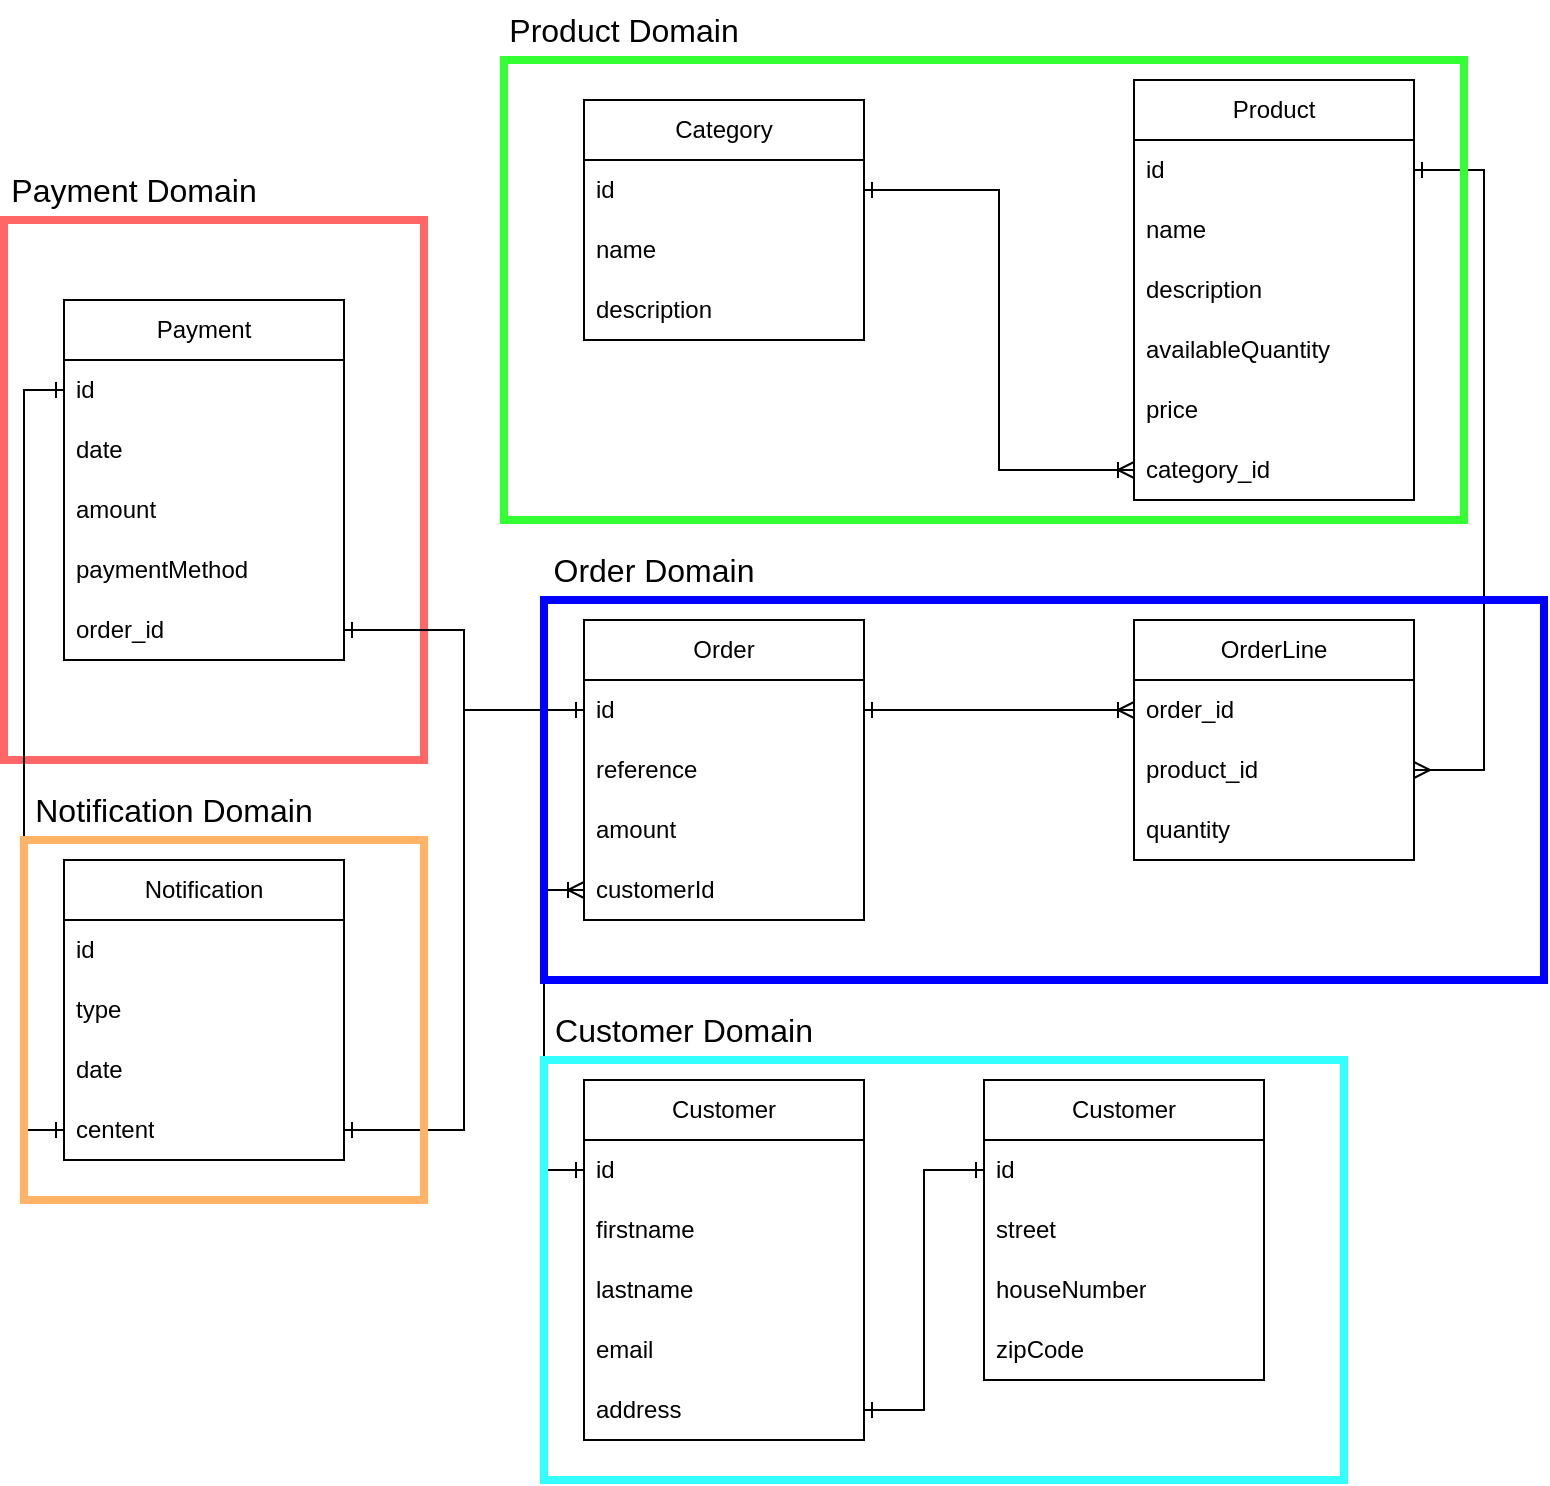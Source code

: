 <mxfile version="26.0.16">
  <diagram name="Page-1" id="Mlb91SAPiBVvL7GWT6lE">
    <mxGraphModel dx="2284" dy="1944" grid="1" gridSize="10" guides="1" tooltips="1" connect="1" arrows="1" fold="1" page="1" pageScale="1" pageWidth="850" pageHeight="1100" math="0" shadow="0">
      <root>
        <mxCell id="0" />
        <mxCell id="1" parent="0" />
        <mxCell id="5quEoUHLb-S4u43osXaJ-61" value="" style="rounded=0;whiteSpace=wrap;html=1;fillColor=none;strokeColor=#FF6666;strokeWidth=4;" vertex="1" parent="1">
          <mxGeometry x="-210" y="80" width="210" height="270" as="geometry" />
        </mxCell>
        <mxCell id="5quEoUHLb-S4u43osXaJ-1" value="Order" style="swimlane;fontStyle=0;childLayout=stackLayout;horizontal=1;startSize=30;horizontalStack=0;resizeParent=1;resizeParentMax=0;resizeLast=0;collapsible=1;marginBottom=0;whiteSpace=wrap;html=1;" vertex="1" parent="1">
          <mxGeometry x="80" y="280" width="140" height="150" as="geometry" />
        </mxCell>
        <mxCell id="5quEoUHLb-S4u43osXaJ-2" value="id" style="text;strokeColor=none;fillColor=none;align=left;verticalAlign=middle;spacingLeft=4;spacingRight=4;overflow=hidden;points=[[0,0.5],[1,0.5]];portConstraint=eastwest;rotatable=0;whiteSpace=wrap;html=1;" vertex="1" parent="5quEoUHLb-S4u43osXaJ-1">
          <mxGeometry y="30" width="140" height="30" as="geometry" />
        </mxCell>
        <mxCell id="5quEoUHLb-S4u43osXaJ-3" value="reference" style="text;strokeColor=none;fillColor=none;align=left;verticalAlign=middle;spacingLeft=4;spacingRight=4;overflow=hidden;points=[[0,0.5],[1,0.5]];portConstraint=eastwest;rotatable=0;whiteSpace=wrap;html=1;" vertex="1" parent="5quEoUHLb-S4u43osXaJ-1">
          <mxGeometry y="60" width="140" height="30" as="geometry" />
        </mxCell>
        <mxCell id="5quEoUHLb-S4u43osXaJ-4" value="amount" style="text;strokeColor=none;fillColor=none;align=left;verticalAlign=middle;spacingLeft=4;spacingRight=4;overflow=hidden;points=[[0,0.5],[1,0.5]];portConstraint=eastwest;rotatable=0;whiteSpace=wrap;html=1;" vertex="1" parent="5quEoUHLb-S4u43osXaJ-1">
          <mxGeometry y="90" width="140" height="30" as="geometry" />
        </mxCell>
        <mxCell id="5quEoUHLb-S4u43osXaJ-10" value="customerId" style="text;strokeColor=none;fillColor=none;align=left;verticalAlign=middle;spacingLeft=4;spacingRight=4;overflow=hidden;points=[[0,0.5],[1,0.5]];portConstraint=eastwest;rotatable=0;whiteSpace=wrap;html=1;" vertex="1" parent="5quEoUHLb-S4u43osXaJ-1">
          <mxGeometry y="120" width="140" height="30" as="geometry" />
        </mxCell>
        <mxCell id="5quEoUHLb-S4u43osXaJ-11" value="OrderLine" style="swimlane;fontStyle=0;childLayout=stackLayout;horizontal=1;startSize=30;horizontalStack=0;resizeParent=1;resizeParentMax=0;resizeLast=0;collapsible=1;marginBottom=0;whiteSpace=wrap;html=1;" vertex="1" parent="1">
          <mxGeometry x="355" y="280" width="140" height="120" as="geometry" />
        </mxCell>
        <mxCell id="5quEoUHLb-S4u43osXaJ-12" value="order_id" style="text;strokeColor=none;fillColor=none;align=left;verticalAlign=middle;spacingLeft=4;spacingRight=4;overflow=hidden;points=[[0,0.5],[1,0.5]];portConstraint=eastwest;rotatable=0;whiteSpace=wrap;html=1;" vertex="1" parent="5quEoUHLb-S4u43osXaJ-11">
          <mxGeometry y="30" width="140" height="30" as="geometry" />
        </mxCell>
        <mxCell id="5quEoUHLb-S4u43osXaJ-13" value="product_id" style="text;strokeColor=none;fillColor=none;align=left;verticalAlign=middle;spacingLeft=4;spacingRight=4;overflow=hidden;points=[[0,0.5],[1,0.5]];portConstraint=eastwest;rotatable=0;whiteSpace=wrap;html=1;" vertex="1" parent="5quEoUHLb-S4u43osXaJ-11">
          <mxGeometry y="60" width="140" height="30" as="geometry" />
        </mxCell>
        <mxCell id="5quEoUHLb-S4u43osXaJ-14" value="quantity" style="text;strokeColor=none;fillColor=none;align=left;verticalAlign=middle;spacingLeft=4;spacingRight=4;overflow=hidden;points=[[0,0.5],[1,0.5]];portConstraint=eastwest;rotatable=0;whiteSpace=wrap;html=1;" vertex="1" parent="5quEoUHLb-S4u43osXaJ-11">
          <mxGeometry y="90" width="140" height="30" as="geometry" />
        </mxCell>
        <mxCell id="5quEoUHLb-S4u43osXaJ-15" style="edgeStyle=orthogonalEdgeStyle;rounded=0;orthogonalLoop=1;jettySize=auto;html=1;exitX=1;exitY=0.5;exitDx=0;exitDy=0;entryX=0;entryY=0.5;entryDx=0;entryDy=0;endArrow=ERoneToMany;endFill=0;startArrow=ERone;startFill=0;" edge="1" parent="1" source="5quEoUHLb-S4u43osXaJ-2" target="5quEoUHLb-S4u43osXaJ-12">
          <mxGeometry relative="1" as="geometry" />
        </mxCell>
        <mxCell id="5quEoUHLb-S4u43osXaJ-16" value="Product" style="swimlane;fontStyle=0;childLayout=stackLayout;horizontal=1;startSize=30;horizontalStack=0;resizeParent=1;resizeParentMax=0;resizeLast=0;collapsible=1;marginBottom=0;whiteSpace=wrap;html=1;" vertex="1" parent="1">
          <mxGeometry x="355" y="10" width="140" height="210" as="geometry" />
        </mxCell>
        <mxCell id="5quEoUHLb-S4u43osXaJ-17" value="id" style="text;strokeColor=none;fillColor=none;align=left;verticalAlign=middle;spacingLeft=4;spacingRight=4;overflow=hidden;points=[[0,0.5],[1,0.5]];portConstraint=eastwest;rotatable=0;whiteSpace=wrap;html=1;" vertex="1" parent="5quEoUHLb-S4u43osXaJ-16">
          <mxGeometry y="30" width="140" height="30" as="geometry" />
        </mxCell>
        <mxCell id="5quEoUHLb-S4u43osXaJ-18" value="name" style="text;strokeColor=none;fillColor=none;align=left;verticalAlign=middle;spacingLeft=4;spacingRight=4;overflow=hidden;points=[[0,0.5],[1,0.5]];portConstraint=eastwest;rotatable=0;whiteSpace=wrap;html=1;" vertex="1" parent="5quEoUHLb-S4u43osXaJ-16">
          <mxGeometry y="60" width="140" height="30" as="geometry" />
        </mxCell>
        <mxCell id="5quEoUHLb-S4u43osXaJ-19" value="description" style="text;strokeColor=none;fillColor=none;align=left;verticalAlign=middle;spacingLeft=4;spacingRight=4;overflow=hidden;points=[[0,0.5],[1,0.5]];portConstraint=eastwest;rotatable=0;whiteSpace=wrap;html=1;" vertex="1" parent="5quEoUHLb-S4u43osXaJ-16">
          <mxGeometry y="90" width="140" height="30" as="geometry" />
        </mxCell>
        <mxCell id="5quEoUHLb-S4u43osXaJ-20" value="availableQuantity" style="text;strokeColor=none;fillColor=none;align=left;verticalAlign=middle;spacingLeft=4;spacingRight=4;overflow=hidden;points=[[0,0.5],[1,0.5]];portConstraint=eastwest;rotatable=0;whiteSpace=wrap;html=1;" vertex="1" parent="5quEoUHLb-S4u43osXaJ-16">
          <mxGeometry y="120" width="140" height="30" as="geometry" />
        </mxCell>
        <mxCell id="5quEoUHLb-S4u43osXaJ-21" value="price" style="text;strokeColor=none;fillColor=none;align=left;verticalAlign=middle;spacingLeft=4;spacingRight=4;overflow=hidden;points=[[0,0.5],[1,0.5]];portConstraint=eastwest;rotatable=0;whiteSpace=wrap;html=1;" vertex="1" parent="5quEoUHLb-S4u43osXaJ-16">
          <mxGeometry y="150" width="140" height="30" as="geometry" />
        </mxCell>
        <mxCell id="5quEoUHLb-S4u43osXaJ-22" value="category_id" style="text;strokeColor=none;fillColor=none;align=left;verticalAlign=middle;spacingLeft=4;spacingRight=4;overflow=hidden;points=[[0,0.5],[1,0.5]];portConstraint=eastwest;rotatable=0;whiteSpace=wrap;html=1;" vertex="1" parent="5quEoUHLb-S4u43osXaJ-16">
          <mxGeometry y="180" width="140" height="30" as="geometry" />
        </mxCell>
        <mxCell id="5quEoUHLb-S4u43osXaJ-23" value="Category" style="swimlane;fontStyle=0;childLayout=stackLayout;horizontal=1;startSize=30;horizontalStack=0;resizeParent=1;resizeParentMax=0;resizeLast=0;collapsible=1;marginBottom=0;whiteSpace=wrap;html=1;" vertex="1" parent="1">
          <mxGeometry x="80" y="20" width="140" height="120" as="geometry" />
        </mxCell>
        <mxCell id="5quEoUHLb-S4u43osXaJ-24" value="id" style="text;strokeColor=none;fillColor=none;align=left;verticalAlign=middle;spacingLeft=4;spacingRight=4;overflow=hidden;points=[[0,0.5],[1,0.5]];portConstraint=eastwest;rotatable=0;whiteSpace=wrap;html=1;" vertex="1" parent="5quEoUHLb-S4u43osXaJ-23">
          <mxGeometry y="30" width="140" height="30" as="geometry" />
        </mxCell>
        <mxCell id="5quEoUHLb-S4u43osXaJ-25" value="name" style="text;strokeColor=none;fillColor=none;align=left;verticalAlign=middle;spacingLeft=4;spacingRight=4;overflow=hidden;points=[[0,0.5],[1,0.5]];portConstraint=eastwest;rotatable=0;whiteSpace=wrap;html=1;" vertex="1" parent="5quEoUHLb-S4u43osXaJ-23">
          <mxGeometry y="60" width="140" height="30" as="geometry" />
        </mxCell>
        <mxCell id="5quEoUHLb-S4u43osXaJ-26" value="description" style="text;strokeColor=none;fillColor=none;align=left;verticalAlign=middle;spacingLeft=4;spacingRight=4;overflow=hidden;points=[[0,0.5],[1,0.5]];portConstraint=eastwest;rotatable=0;whiteSpace=wrap;html=1;" vertex="1" parent="5quEoUHLb-S4u43osXaJ-23">
          <mxGeometry y="90" width="140" height="30" as="geometry" />
        </mxCell>
        <mxCell id="5quEoUHLb-S4u43osXaJ-28" style="edgeStyle=orthogonalEdgeStyle;rounded=0;orthogonalLoop=1;jettySize=auto;html=1;exitX=1;exitY=0.5;exitDx=0;exitDy=0;entryX=0;entryY=0.5;entryDx=0;entryDy=0;startArrow=ERone;startFill=0;endArrow=ERoneToMany;endFill=0;" edge="1" parent="1" source="5quEoUHLb-S4u43osXaJ-24" target="5quEoUHLb-S4u43osXaJ-22">
          <mxGeometry relative="1" as="geometry" />
        </mxCell>
        <mxCell id="5quEoUHLb-S4u43osXaJ-29" style="edgeStyle=orthogonalEdgeStyle;rounded=0;orthogonalLoop=1;jettySize=auto;html=1;exitX=1;exitY=0.5;exitDx=0;exitDy=0;entryX=1;entryY=0.5;entryDx=0;entryDy=0;startArrow=ERone;startFill=0;endArrow=ERmany;endFill=0;" edge="1" parent="1" source="5quEoUHLb-S4u43osXaJ-17" target="5quEoUHLb-S4u43osXaJ-13">
          <mxGeometry relative="1" as="geometry">
            <Array as="points">
              <mxPoint x="530" y="55" />
              <mxPoint x="530" y="355" />
            </Array>
          </mxGeometry>
        </mxCell>
        <mxCell id="5quEoUHLb-S4u43osXaJ-31" value="Customer" style="swimlane;fontStyle=0;childLayout=stackLayout;horizontal=1;startSize=30;horizontalStack=0;resizeParent=1;resizeParentMax=0;resizeLast=0;collapsible=1;marginBottom=0;whiteSpace=wrap;html=1;" vertex="1" parent="1">
          <mxGeometry x="80" y="510" width="140" height="180" as="geometry" />
        </mxCell>
        <mxCell id="5quEoUHLb-S4u43osXaJ-32" value="id" style="text;strokeColor=none;fillColor=none;align=left;verticalAlign=middle;spacingLeft=4;spacingRight=4;overflow=hidden;points=[[0,0.5],[1,0.5]];portConstraint=eastwest;rotatable=0;whiteSpace=wrap;html=1;" vertex="1" parent="5quEoUHLb-S4u43osXaJ-31">
          <mxGeometry y="30" width="140" height="30" as="geometry" />
        </mxCell>
        <mxCell id="5quEoUHLb-S4u43osXaJ-33" value="firstname" style="text;strokeColor=none;fillColor=none;align=left;verticalAlign=middle;spacingLeft=4;spacingRight=4;overflow=hidden;points=[[0,0.5],[1,0.5]];portConstraint=eastwest;rotatable=0;whiteSpace=wrap;html=1;" vertex="1" parent="5quEoUHLb-S4u43osXaJ-31">
          <mxGeometry y="60" width="140" height="30" as="geometry" />
        </mxCell>
        <mxCell id="5quEoUHLb-S4u43osXaJ-34" value="lastname" style="text;strokeColor=none;fillColor=none;align=left;verticalAlign=middle;spacingLeft=4;spacingRight=4;overflow=hidden;points=[[0,0.5],[1,0.5]];portConstraint=eastwest;rotatable=0;whiteSpace=wrap;html=1;" vertex="1" parent="5quEoUHLb-S4u43osXaJ-31">
          <mxGeometry y="90" width="140" height="30" as="geometry" />
        </mxCell>
        <mxCell id="5quEoUHLb-S4u43osXaJ-35" value="email" style="text;strokeColor=none;fillColor=none;align=left;verticalAlign=middle;spacingLeft=4;spacingRight=4;overflow=hidden;points=[[0,0.5],[1,0.5]];portConstraint=eastwest;rotatable=0;whiteSpace=wrap;html=1;" vertex="1" parent="5quEoUHLb-S4u43osXaJ-31">
          <mxGeometry y="120" width="140" height="30" as="geometry" />
        </mxCell>
        <mxCell id="5quEoUHLb-S4u43osXaJ-36" value="address" style="text;strokeColor=none;fillColor=none;align=left;verticalAlign=middle;spacingLeft=4;spacingRight=4;overflow=hidden;points=[[0,0.5],[1,0.5]];portConstraint=eastwest;rotatable=0;whiteSpace=wrap;html=1;" vertex="1" parent="5quEoUHLb-S4u43osXaJ-31">
          <mxGeometry y="150" width="140" height="30" as="geometry" />
        </mxCell>
        <mxCell id="5quEoUHLb-S4u43osXaJ-37" value="Customer" style="swimlane;fontStyle=0;childLayout=stackLayout;horizontal=1;startSize=30;horizontalStack=0;resizeParent=1;resizeParentMax=0;resizeLast=0;collapsible=1;marginBottom=0;whiteSpace=wrap;html=1;" vertex="1" parent="1">
          <mxGeometry x="280" y="510" width="140" height="150" as="geometry" />
        </mxCell>
        <mxCell id="5quEoUHLb-S4u43osXaJ-38" value="id" style="text;strokeColor=none;fillColor=none;align=left;verticalAlign=middle;spacingLeft=4;spacingRight=4;overflow=hidden;points=[[0,0.5],[1,0.5]];portConstraint=eastwest;rotatable=0;whiteSpace=wrap;html=1;" vertex="1" parent="5quEoUHLb-S4u43osXaJ-37">
          <mxGeometry y="30" width="140" height="30" as="geometry" />
        </mxCell>
        <mxCell id="5quEoUHLb-S4u43osXaJ-39" value="street" style="text;strokeColor=none;fillColor=none;align=left;verticalAlign=middle;spacingLeft=4;spacingRight=4;overflow=hidden;points=[[0,0.5],[1,0.5]];portConstraint=eastwest;rotatable=0;whiteSpace=wrap;html=1;" vertex="1" parent="5quEoUHLb-S4u43osXaJ-37">
          <mxGeometry y="60" width="140" height="30" as="geometry" />
        </mxCell>
        <mxCell id="5quEoUHLb-S4u43osXaJ-40" value="houseNumber" style="text;strokeColor=none;fillColor=none;align=left;verticalAlign=middle;spacingLeft=4;spacingRight=4;overflow=hidden;points=[[0,0.5],[1,0.5]];portConstraint=eastwest;rotatable=0;whiteSpace=wrap;html=1;" vertex="1" parent="5quEoUHLb-S4u43osXaJ-37">
          <mxGeometry y="90" width="140" height="30" as="geometry" />
        </mxCell>
        <mxCell id="5quEoUHLb-S4u43osXaJ-41" value="zipCode" style="text;strokeColor=none;fillColor=none;align=left;verticalAlign=middle;spacingLeft=4;spacingRight=4;overflow=hidden;points=[[0,0.5],[1,0.5]];portConstraint=eastwest;rotatable=0;whiteSpace=wrap;html=1;" vertex="1" parent="5quEoUHLb-S4u43osXaJ-37">
          <mxGeometry y="120" width="140" height="30" as="geometry" />
        </mxCell>
        <mxCell id="5quEoUHLb-S4u43osXaJ-43" style="edgeStyle=orthogonalEdgeStyle;rounded=0;orthogonalLoop=1;jettySize=auto;html=1;exitX=0;exitY=0.5;exitDx=0;exitDy=0;entryX=1;entryY=0.5;entryDx=0;entryDy=0;startArrow=ERone;startFill=0;endArrow=ERone;endFill=0;" edge="1" parent="1" source="5quEoUHLb-S4u43osXaJ-38" target="5quEoUHLb-S4u43osXaJ-36">
          <mxGeometry relative="1" as="geometry" />
        </mxCell>
        <mxCell id="5quEoUHLb-S4u43osXaJ-44" style="edgeStyle=orthogonalEdgeStyle;rounded=0;orthogonalLoop=1;jettySize=auto;html=1;exitX=0;exitY=0.5;exitDx=0;exitDy=0;entryX=0;entryY=0.5;entryDx=0;entryDy=0;startArrow=ERone;startFill=0;endArrow=ERoneToMany;endFill=0;" edge="1" parent="1" source="5quEoUHLb-S4u43osXaJ-32" target="5quEoUHLb-S4u43osXaJ-10">
          <mxGeometry relative="1" as="geometry" />
        </mxCell>
        <mxCell id="5quEoUHLb-S4u43osXaJ-45" value="Payment" style="swimlane;fontStyle=0;childLayout=stackLayout;horizontal=1;startSize=30;horizontalStack=0;resizeParent=1;resizeParentMax=0;resizeLast=0;collapsible=1;marginBottom=0;whiteSpace=wrap;html=1;" vertex="1" parent="1">
          <mxGeometry x="-180" y="120" width="140" height="180" as="geometry" />
        </mxCell>
        <mxCell id="5quEoUHLb-S4u43osXaJ-46" value="id" style="text;strokeColor=none;fillColor=none;align=left;verticalAlign=middle;spacingLeft=4;spacingRight=4;overflow=hidden;points=[[0,0.5],[1,0.5]];portConstraint=eastwest;rotatable=0;whiteSpace=wrap;html=1;" vertex="1" parent="5quEoUHLb-S4u43osXaJ-45">
          <mxGeometry y="30" width="140" height="30" as="geometry" />
        </mxCell>
        <mxCell id="5quEoUHLb-S4u43osXaJ-47" value="date" style="text;strokeColor=none;fillColor=none;align=left;verticalAlign=middle;spacingLeft=4;spacingRight=4;overflow=hidden;points=[[0,0.5],[1,0.5]];portConstraint=eastwest;rotatable=0;whiteSpace=wrap;html=1;" vertex="1" parent="5quEoUHLb-S4u43osXaJ-45">
          <mxGeometry y="60" width="140" height="30" as="geometry" />
        </mxCell>
        <mxCell id="5quEoUHLb-S4u43osXaJ-48" value="amount" style="text;strokeColor=none;fillColor=none;align=left;verticalAlign=middle;spacingLeft=4;spacingRight=4;overflow=hidden;points=[[0,0.5],[1,0.5]];portConstraint=eastwest;rotatable=0;whiteSpace=wrap;html=1;" vertex="1" parent="5quEoUHLb-S4u43osXaJ-45">
          <mxGeometry y="90" width="140" height="30" as="geometry" />
        </mxCell>
        <mxCell id="5quEoUHLb-S4u43osXaJ-49" value="paymentMethod" style="text;strokeColor=none;fillColor=none;align=left;verticalAlign=middle;spacingLeft=4;spacingRight=4;overflow=hidden;points=[[0,0.5],[1,0.5]];portConstraint=eastwest;rotatable=0;whiteSpace=wrap;html=1;" vertex="1" parent="5quEoUHLb-S4u43osXaJ-45">
          <mxGeometry y="120" width="140" height="30" as="geometry" />
        </mxCell>
        <mxCell id="5quEoUHLb-S4u43osXaJ-50" value="order_id" style="text;strokeColor=none;fillColor=none;align=left;verticalAlign=middle;spacingLeft=4;spacingRight=4;overflow=hidden;points=[[0,0.5],[1,0.5]];portConstraint=eastwest;rotatable=0;whiteSpace=wrap;html=1;" vertex="1" parent="5quEoUHLb-S4u43osXaJ-45">
          <mxGeometry y="150" width="140" height="30" as="geometry" />
        </mxCell>
        <mxCell id="5quEoUHLb-S4u43osXaJ-51" style="edgeStyle=orthogonalEdgeStyle;rounded=0;orthogonalLoop=1;jettySize=auto;html=1;exitX=0;exitY=0.5;exitDx=0;exitDy=0;startArrow=ERone;startFill=0;endArrow=ERone;endFill=0;" edge="1" parent="1" source="5quEoUHLb-S4u43osXaJ-2" target="5quEoUHLb-S4u43osXaJ-50">
          <mxGeometry relative="1" as="geometry" />
        </mxCell>
        <mxCell id="5quEoUHLb-S4u43osXaJ-52" value="Notification" style="swimlane;fontStyle=0;childLayout=stackLayout;horizontal=1;startSize=30;horizontalStack=0;resizeParent=1;resizeParentMax=0;resizeLast=0;collapsible=1;marginBottom=0;whiteSpace=wrap;html=1;" vertex="1" parent="1">
          <mxGeometry x="-180" y="400" width="140" height="150" as="geometry" />
        </mxCell>
        <mxCell id="5quEoUHLb-S4u43osXaJ-53" value="id" style="text;strokeColor=none;fillColor=none;align=left;verticalAlign=middle;spacingLeft=4;spacingRight=4;overflow=hidden;points=[[0,0.5],[1,0.5]];portConstraint=eastwest;rotatable=0;whiteSpace=wrap;html=1;" vertex="1" parent="5quEoUHLb-S4u43osXaJ-52">
          <mxGeometry y="30" width="140" height="30" as="geometry" />
        </mxCell>
        <mxCell id="5quEoUHLb-S4u43osXaJ-54" value="type" style="text;strokeColor=none;fillColor=none;align=left;verticalAlign=middle;spacingLeft=4;spacingRight=4;overflow=hidden;points=[[0,0.5],[1,0.5]];portConstraint=eastwest;rotatable=0;whiteSpace=wrap;html=1;" vertex="1" parent="5quEoUHLb-S4u43osXaJ-52">
          <mxGeometry y="60" width="140" height="30" as="geometry" />
        </mxCell>
        <mxCell id="5quEoUHLb-S4u43osXaJ-55" value="date" style="text;strokeColor=none;fillColor=none;align=left;verticalAlign=middle;spacingLeft=4;spacingRight=4;overflow=hidden;points=[[0,0.5],[1,0.5]];portConstraint=eastwest;rotatable=0;whiteSpace=wrap;html=1;" vertex="1" parent="5quEoUHLb-S4u43osXaJ-52">
          <mxGeometry y="90" width="140" height="30" as="geometry" />
        </mxCell>
        <mxCell id="5quEoUHLb-S4u43osXaJ-56" value="centent" style="text;strokeColor=none;fillColor=none;align=left;verticalAlign=middle;spacingLeft=4;spacingRight=4;overflow=hidden;points=[[0,0.5],[1,0.5]];portConstraint=eastwest;rotatable=0;whiteSpace=wrap;html=1;" vertex="1" parent="5quEoUHLb-S4u43osXaJ-52">
          <mxGeometry y="120" width="140" height="30" as="geometry" />
        </mxCell>
        <mxCell id="5quEoUHLb-S4u43osXaJ-59" style="edgeStyle=orthogonalEdgeStyle;rounded=0;orthogonalLoop=1;jettySize=auto;html=1;exitX=0;exitY=0.5;exitDx=0;exitDy=0;entryX=1;entryY=0.5;entryDx=0;entryDy=0;endArrow=ERone;endFill=0;" edge="1" parent="1" source="5quEoUHLb-S4u43osXaJ-2" target="5quEoUHLb-S4u43osXaJ-56">
          <mxGeometry relative="1" as="geometry" />
        </mxCell>
        <mxCell id="5quEoUHLb-S4u43osXaJ-60" style="edgeStyle=orthogonalEdgeStyle;rounded=0;orthogonalLoop=1;jettySize=auto;html=1;exitX=0;exitY=0.5;exitDx=0;exitDy=0;entryX=0;entryY=0.5;entryDx=0;entryDy=0;startArrow=ERone;startFill=0;endArrow=ERone;endFill=0;" edge="1" parent="1" source="5quEoUHLb-S4u43osXaJ-46" target="5quEoUHLb-S4u43osXaJ-56">
          <mxGeometry relative="1" as="geometry" />
        </mxCell>
        <mxCell id="5quEoUHLb-S4u43osXaJ-63" value="Payment Domain" style="text;html=1;align=center;verticalAlign=middle;whiteSpace=wrap;rounded=0;fontSize=16;" vertex="1" parent="1">
          <mxGeometry x="-210" y="50" width="130" height="30" as="geometry" />
        </mxCell>
        <mxCell id="5quEoUHLb-S4u43osXaJ-67" value="" style="rounded=0;whiteSpace=wrap;html=1;fillColor=none;strokeColor=#33FF33;strokeWidth=4;" vertex="1" parent="1">
          <mxGeometry x="40" width="480" height="230" as="geometry" />
        </mxCell>
        <mxCell id="5quEoUHLb-S4u43osXaJ-68" value="Product Domain" style="text;html=1;align=center;verticalAlign=middle;whiteSpace=wrap;rounded=0;fontSize=16;" vertex="1" parent="1">
          <mxGeometry x="40" y="-30" width="120" height="30" as="geometry" />
        </mxCell>
        <mxCell id="5quEoUHLb-S4u43osXaJ-69" value="" style="rounded=0;whiteSpace=wrap;html=1;fillColor=none;strokeColor=#0000FF;strokeWidth=4;" vertex="1" parent="1">
          <mxGeometry x="60" y="270" width="500" height="190" as="geometry" />
        </mxCell>
        <mxCell id="5quEoUHLb-S4u43osXaJ-70" value="Order Domain" style="text;html=1;align=center;verticalAlign=middle;whiteSpace=wrap;rounded=0;fontSize=16;" vertex="1" parent="1">
          <mxGeometry x="60" y="240" width="110" height="30" as="geometry" />
        </mxCell>
        <mxCell id="5quEoUHLb-S4u43osXaJ-71" value="" style="rounded=0;whiteSpace=wrap;html=1;fillColor=none;strokeColor=#33FFFF;strokeWidth=4;" vertex="1" parent="1">
          <mxGeometry x="60" y="500" width="400" height="210" as="geometry" />
        </mxCell>
        <mxCell id="5quEoUHLb-S4u43osXaJ-72" value="Customer Domain" style="text;html=1;align=center;verticalAlign=middle;whiteSpace=wrap;rounded=0;fontSize=16;" vertex="1" parent="1">
          <mxGeometry x="60" y="470" width="140" height="30" as="geometry" />
        </mxCell>
        <mxCell id="5quEoUHLb-S4u43osXaJ-73" value="" style="rounded=0;whiteSpace=wrap;html=1;fillColor=none;strokeColor=#FFB366;strokeWidth=4;" vertex="1" parent="1">
          <mxGeometry x="-200" y="390" width="200" height="180" as="geometry" />
        </mxCell>
        <mxCell id="5quEoUHLb-S4u43osXaJ-74" value="Notification Domain" style="text;html=1;align=center;verticalAlign=middle;whiteSpace=wrap;rounded=0;fontSize=16;" vertex="1" parent="1">
          <mxGeometry x="-200" y="360" width="150" height="30" as="geometry" />
        </mxCell>
      </root>
    </mxGraphModel>
  </diagram>
</mxfile>
